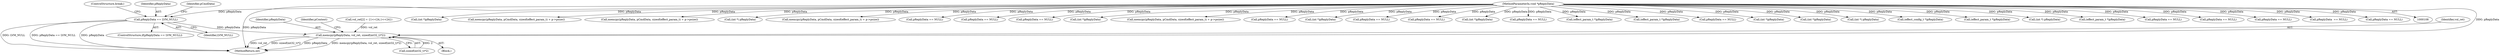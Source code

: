 digraph "0_Android_aeea52da00d210587fb3ed895de3d5f2e0264c88_4@pointer" {
"1001281" [label="(Call,pReplyData == LVM_NULL)"];
"1000114" [label="(MethodParameterIn,void *pReplyData)"];
"1001357" [label="(Call,memcpy(pReplyData, vol_ret, sizeof(int32_t)*2))"];
"1001060" [label="(Call,(int *)pReplyData)"];
"1001358" [label="(Identifier,pReplyData)"];
"1001280" [label="(ControlStructure,if(pReplyData == LVM_NULL))"];
"1000453" [label="(Call,memcpy(pReplyData, pCmdData, sizeof(effect_param_t) + p->psize))"];
"1000350" [label="(Call,memcpy(pReplyData, pCmdData, sizeof(effect_param_t) + p->psize))"];
"1000186" [label="(Call,(int *) pReplyData)"];
"1000665" [label="(Call,memcpy(pReplyData, pCmdData, sizeof(effect_param_t) + p->psize))"];
"1000753" [label="(Call,pReplyData == NULL)"];
"1000913" [label="(Call,pReplyData == NULL)"];
"1000276" [label="(Call,pReplyData == NULL)"];
"1001360" [label="(Call,sizeof(int32_t)*2)"];
"1001034" [label="(Call,(int *)pReplyData)"];
"1000560" [label="(Call,memcpy(pReplyData, pCmdData, sizeof(effect_param_t) + p->psize))"];
"1001282" [label="(Identifier,pReplyData)"];
"1000327" [label="(Call,pReplyData == NULL)"];
"1001289" [label="(Identifier,pCmdData)"];
"1000935" [label="(Call,(int *)pReplyData)"];
"1001365" [label="(Identifier,pContext)"];
"1001269" [label="(Call,vol_ret[2] = {1<<24,1<<24})"];
"1001357" [label="(Call,memcpy(pReplyData, vol_ret, sizeof(int32_t)*2))"];
"1000430" [label="(Call,pReplyData == NULL)"];
"1000640" [label="(Call,pReplyData == NULL)"];
"1000788" [label="(Call,(int *)pReplyData)"];
"1000167" [label="(Call,pReplyData == NULL)"];
"1000361" [label="(Call,(effect_param_t *)pReplyData)"];
"1000676" [label="(Call,(effect_param_t *)pReplyData)"];
"1001018" [label="(Call,pReplyData == NULL)"];
"1001261" [label="(Block,)"];
"1001285" [label="(ControlStructure,break;)"];
"1001281" [label="(Call,pReplyData == LVM_NULL)"];
"1001359" [label="(Identifier,vol_ret)"];
"1000995" [label="(Call,(int *)pReplyData)"];
"1000875" [label="(Call,(int *)pReplyData)"];
"1001424" [label="(MethodReturn,int)"];
"1000264" [label="(Call,(int *) pReplyData)"];
"1000292" [label="(Call,(effect_config_t *)pReplyData)"];
"1000571" [label="(Call,(effect_param_t *)pReplyData)"];
"1000114" [label="(MethodParameterIn,void *pReplyData)"];
"1001283" [label="(Identifier,LVM_NULL)"];
"1000229" [label="(Call,(int *) pReplyData)"];
"1000464" [label="(Call,(effect_param_t *)pReplyData)"];
"1000535" [label="(Call,pReplyData == NULL)"];
"1000973" [label="(Call,pReplyData == NULL)"];
"1000840" [label="(Call,pReplyData == NULL)"];
"1000248" [label="(Call,pReplyData  == NULL)"];
"1001044" [label="(Call,pReplyData == NULL)"];
"1001281" -> "1001280"  [label="AST: "];
"1001281" -> "1001283"  [label="CFG: "];
"1001282" -> "1001281"  [label="AST: "];
"1001283" -> "1001281"  [label="AST: "];
"1001285" -> "1001281"  [label="CFG: "];
"1001289" -> "1001281"  [label="CFG: "];
"1001281" -> "1001424"  [label="DDG: LVM_NULL"];
"1001281" -> "1001424"  [label="DDG: pReplyData == LVM_NULL"];
"1001281" -> "1001424"  [label="DDG: pReplyData"];
"1000114" -> "1001281"  [label="DDG: pReplyData"];
"1001281" -> "1001357"  [label="DDG: pReplyData"];
"1000114" -> "1000108"  [label="AST: "];
"1000114" -> "1001424"  [label="DDG: pReplyData"];
"1000114" -> "1000167"  [label="DDG: pReplyData"];
"1000114" -> "1000186"  [label="DDG: pReplyData"];
"1000114" -> "1000229"  [label="DDG: pReplyData"];
"1000114" -> "1000248"  [label="DDG: pReplyData"];
"1000114" -> "1000264"  [label="DDG: pReplyData"];
"1000114" -> "1000276"  [label="DDG: pReplyData"];
"1000114" -> "1000292"  [label="DDG: pReplyData"];
"1000114" -> "1000327"  [label="DDG: pReplyData"];
"1000114" -> "1000350"  [label="DDG: pReplyData"];
"1000114" -> "1000361"  [label="DDG: pReplyData"];
"1000114" -> "1000430"  [label="DDG: pReplyData"];
"1000114" -> "1000453"  [label="DDG: pReplyData"];
"1000114" -> "1000464"  [label="DDG: pReplyData"];
"1000114" -> "1000535"  [label="DDG: pReplyData"];
"1000114" -> "1000560"  [label="DDG: pReplyData"];
"1000114" -> "1000571"  [label="DDG: pReplyData"];
"1000114" -> "1000640"  [label="DDG: pReplyData"];
"1000114" -> "1000665"  [label="DDG: pReplyData"];
"1000114" -> "1000676"  [label="DDG: pReplyData"];
"1000114" -> "1000753"  [label="DDG: pReplyData"];
"1000114" -> "1000788"  [label="DDG: pReplyData"];
"1000114" -> "1000840"  [label="DDG: pReplyData"];
"1000114" -> "1000875"  [label="DDG: pReplyData"];
"1000114" -> "1000913"  [label="DDG: pReplyData"];
"1000114" -> "1000935"  [label="DDG: pReplyData"];
"1000114" -> "1000973"  [label="DDG: pReplyData"];
"1000114" -> "1000995"  [label="DDG: pReplyData"];
"1000114" -> "1001018"  [label="DDG: pReplyData"];
"1000114" -> "1001034"  [label="DDG: pReplyData"];
"1000114" -> "1001044"  [label="DDG: pReplyData"];
"1000114" -> "1001060"  [label="DDG: pReplyData"];
"1000114" -> "1001357"  [label="DDG: pReplyData"];
"1001357" -> "1001261"  [label="AST: "];
"1001357" -> "1001360"  [label="CFG: "];
"1001358" -> "1001357"  [label="AST: "];
"1001359" -> "1001357"  [label="AST: "];
"1001360" -> "1001357"  [label="AST: "];
"1001365" -> "1001357"  [label="CFG: "];
"1001357" -> "1001424"  [label="DDG: memcpy(pReplyData, vol_ret, sizeof(int32_t)*2)"];
"1001357" -> "1001424"  [label="DDG: vol_ret"];
"1001357" -> "1001424"  [label="DDG: sizeof(int32_t)*2"];
"1001357" -> "1001424"  [label="DDG: pReplyData"];
"1001269" -> "1001357"  [label="DDG: vol_ret"];
"1001360" -> "1001357"  [label="DDG: 2"];
}
